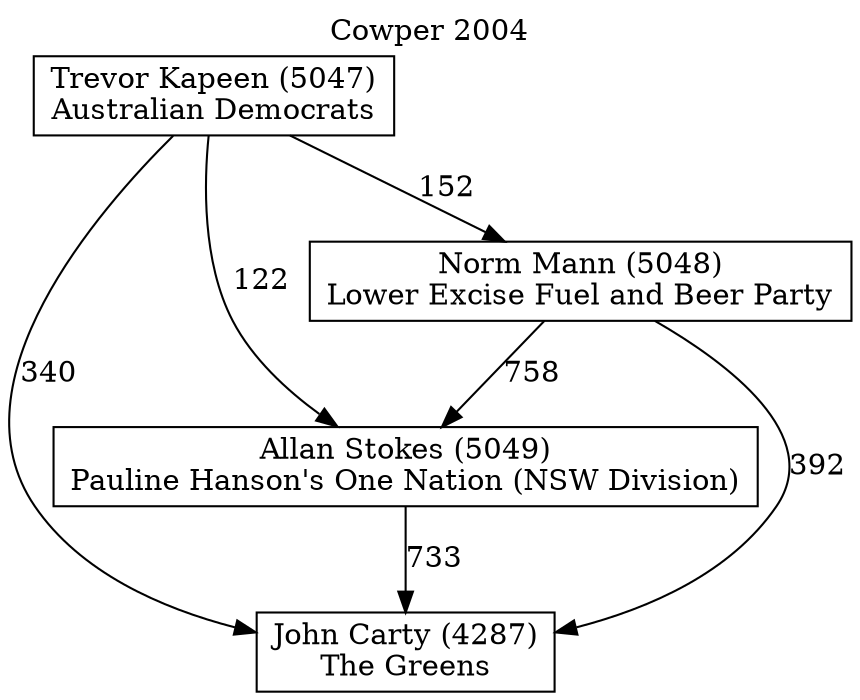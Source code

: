 // House preference flow
digraph "John Carty (4287)_Cowper_2004" {
	graph [label="Cowper 2004" labelloc=t mclimit=10]
	node [shape=box]
	"Allan Stokes (5049)" [label="Allan Stokes (5049)
Pauline Hanson's One Nation (NSW Division)"]
	"John Carty (4287)" [label="John Carty (4287)
The Greens"]
	"Norm Mann (5048)" [label="Norm Mann (5048)
Lower Excise Fuel and Beer Party"]
	"Trevor Kapeen (5047)" [label="Trevor Kapeen (5047)
Australian Democrats"]
	"Allan Stokes (5049)" -> "John Carty (4287)" [label=733]
	"Norm Mann (5048)" -> "Allan Stokes (5049)" [label=758]
	"Norm Mann (5048)" -> "John Carty (4287)" [label=392]
	"Trevor Kapeen (5047)" -> "Allan Stokes (5049)" [label=122]
	"Trevor Kapeen (5047)" -> "John Carty (4287)" [label=340]
	"Trevor Kapeen (5047)" -> "Norm Mann (5048)" [label=152]
}
